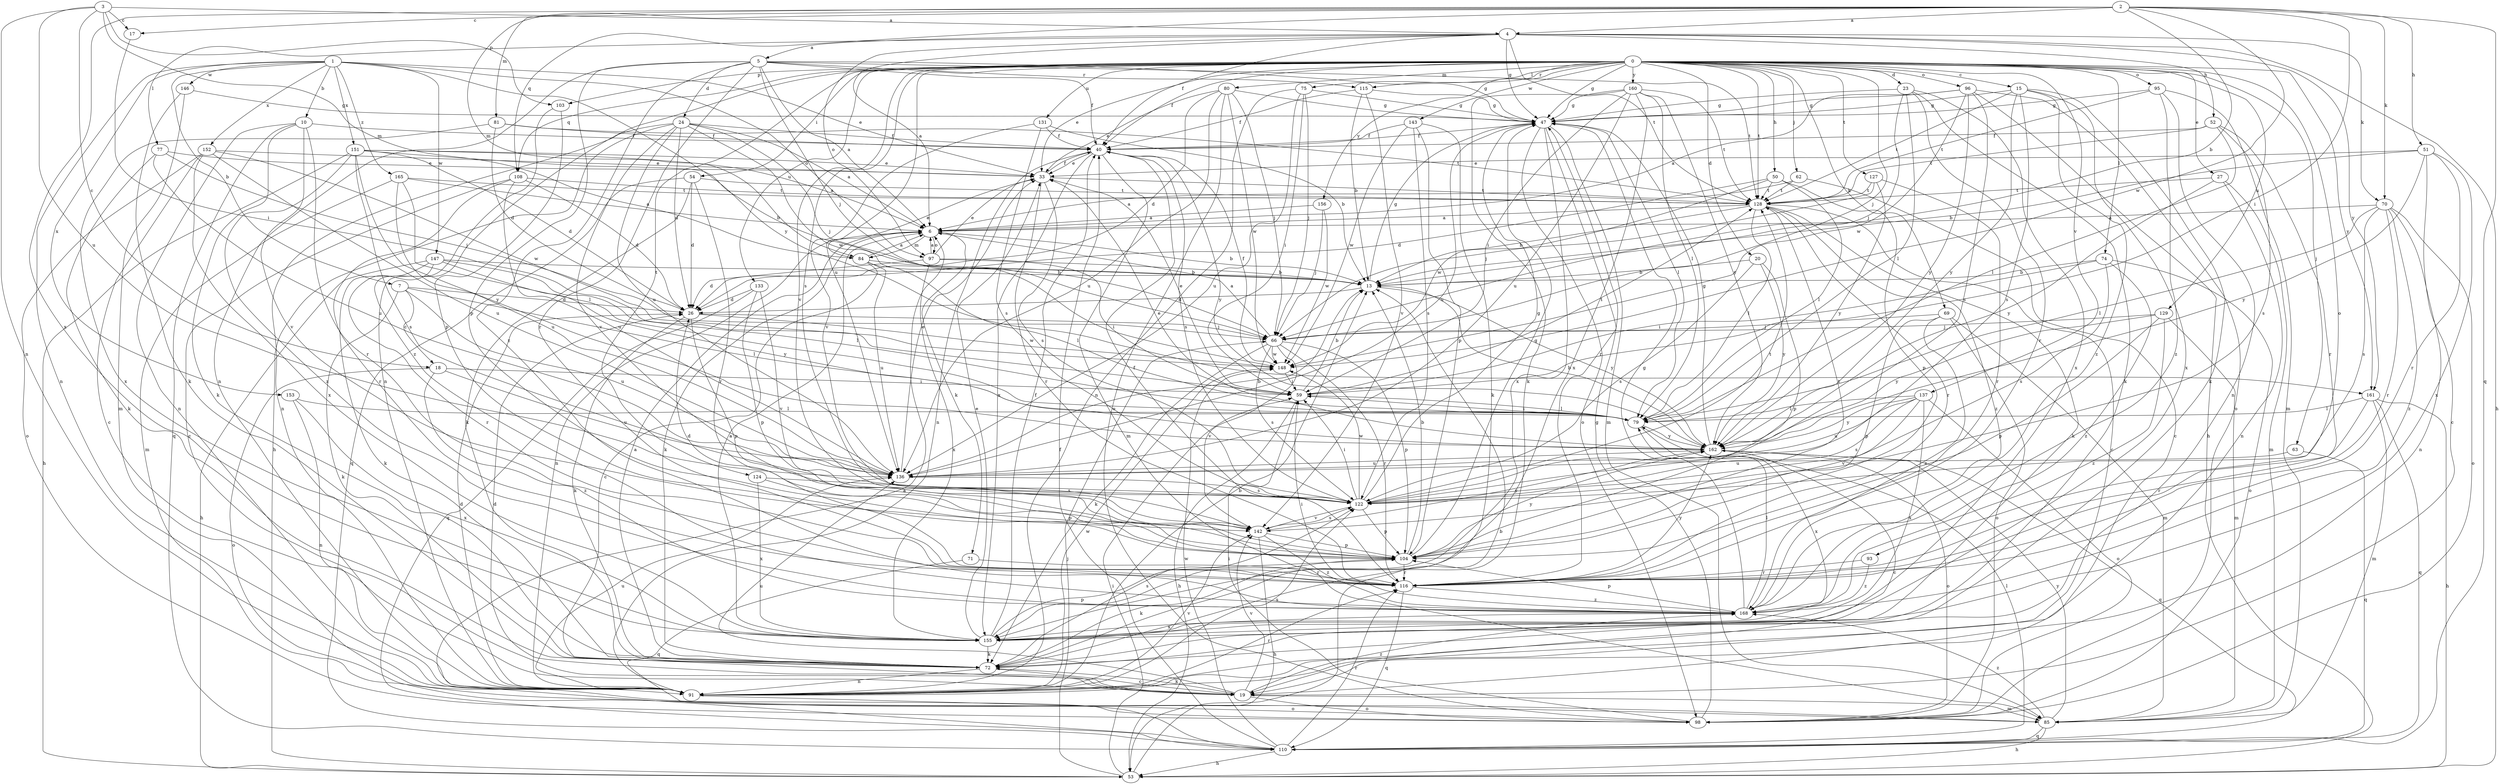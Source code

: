 strict digraph  {
0;
1;
2;
3;
4;
5;
6;
7;
10;
13;
15;
17;
18;
19;
20;
23;
24;
26;
27;
33;
40;
47;
50;
51;
52;
53;
54;
59;
62;
63;
66;
69;
70;
71;
72;
74;
75;
77;
79;
80;
81;
84;
85;
91;
93;
95;
96;
97;
98;
103;
104;
108;
110;
115;
116;
122;
124;
127;
128;
129;
131;
133;
136;
137;
142;
143;
146;
147;
148;
151;
152;
153;
155;
156;
160;
161;
162;
165;
168;
0 -> 15  [label=c];
0 -> 20  [label=d];
0 -> 23  [label=d];
0 -> 27  [label=e];
0 -> 33  [label=e];
0 -> 40  [label=f];
0 -> 47  [label=g];
0 -> 50  [label=h];
0 -> 54  [label=i];
0 -> 62  [label=j];
0 -> 63  [label=j];
0 -> 66  [label=j];
0 -> 69  [label=k];
0 -> 74  [label=l];
0 -> 75  [label=l];
0 -> 80  [label=m];
0 -> 91  [label=n];
0 -> 93  [label=o];
0 -> 95  [label=o];
0 -> 96  [label=o];
0 -> 103  [label=p];
0 -> 108  [label=q];
0 -> 115  [label=r];
0 -> 122  [label=s];
0 -> 124  [label=t];
0 -> 127  [label=t];
0 -> 128  [label=t];
0 -> 129  [label=u];
0 -> 131  [label=u];
0 -> 133  [label=u];
0 -> 136  [label=u];
0 -> 137  [label=v];
0 -> 142  [label=v];
0 -> 143  [label=w];
0 -> 156  [label=y];
0 -> 160  [label=y];
0 -> 161  [label=y];
1 -> 7  [label=b];
1 -> 10  [label=b];
1 -> 33  [label=e];
1 -> 91  [label=n];
1 -> 97  [label=o];
1 -> 146  [label=w];
1 -> 147  [label=w];
1 -> 151  [label=x];
1 -> 152  [label=x];
1 -> 153  [label=x];
1 -> 161  [label=y];
1 -> 165  [label=z];
2 -> 4  [label=a];
2 -> 13  [label=b];
2 -> 17  [label=c];
2 -> 51  [label=h];
2 -> 59  [label=i];
2 -> 70  [label=k];
2 -> 81  [label=m];
2 -> 84  [label=m];
2 -> 108  [label=q];
2 -> 110  [label=q];
2 -> 148  [label=w];
2 -> 155  [label=x];
3 -> 4  [label=a];
3 -> 17  [label=c];
3 -> 18  [label=c];
3 -> 84  [label=m];
3 -> 91  [label=n];
3 -> 103  [label=p];
3 -> 136  [label=u];
4 -> 5  [label=a];
4 -> 6  [label=a];
4 -> 40  [label=f];
4 -> 47  [label=g];
4 -> 52  [label=h];
4 -> 53  [label=h];
4 -> 70  [label=k];
4 -> 77  [label=l];
4 -> 97  [label=o];
4 -> 128  [label=t];
4 -> 161  [label=y];
5 -> 6  [label=a];
5 -> 24  [label=d];
5 -> 40  [label=f];
5 -> 47  [label=g];
5 -> 66  [label=j];
5 -> 91  [label=n];
5 -> 104  [label=p];
5 -> 115  [label=r];
5 -> 116  [label=r];
5 -> 128  [label=t];
5 -> 168  [label=z];
6 -> 13  [label=b];
6 -> 71  [label=k];
6 -> 72  [label=k];
6 -> 84  [label=m];
6 -> 91  [label=n];
6 -> 97  [label=o];
7 -> 18  [label=c];
7 -> 26  [label=d];
7 -> 72  [label=k];
7 -> 79  [label=l];
7 -> 136  [label=u];
10 -> 40  [label=f];
10 -> 72  [label=k];
10 -> 91  [label=n];
10 -> 110  [label=q];
10 -> 116  [label=r];
10 -> 142  [label=v];
13 -> 26  [label=d];
13 -> 47  [label=g];
13 -> 162  [label=y];
15 -> 47  [label=g];
15 -> 72  [label=k];
15 -> 122  [label=s];
15 -> 128  [label=t];
15 -> 155  [label=x];
15 -> 162  [label=y];
15 -> 168  [label=z];
17 -> 59  [label=i];
18 -> 59  [label=i];
18 -> 98  [label=o];
18 -> 136  [label=u];
18 -> 168  [label=z];
19 -> 26  [label=d];
19 -> 72  [label=k];
19 -> 85  [label=m];
19 -> 98  [label=o];
19 -> 136  [label=u];
19 -> 142  [label=v];
19 -> 168  [label=z];
20 -> 13  [label=b];
20 -> 104  [label=p];
20 -> 122  [label=s];
20 -> 162  [label=y];
23 -> 47  [label=g];
23 -> 66  [label=j];
23 -> 72  [label=k];
23 -> 79  [label=l];
23 -> 116  [label=r];
23 -> 155  [label=x];
24 -> 6  [label=a];
24 -> 26  [label=d];
24 -> 40  [label=f];
24 -> 53  [label=h];
24 -> 66  [label=j];
24 -> 91  [label=n];
24 -> 136  [label=u];
24 -> 142  [label=v];
24 -> 148  [label=w];
26 -> 66  [label=j];
26 -> 72  [label=k];
26 -> 104  [label=p];
26 -> 148  [label=w];
27 -> 85  [label=m];
27 -> 91  [label=n];
27 -> 128  [label=t];
27 -> 162  [label=y];
33 -> 40  [label=f];
33 -> 116  [label=r];
33 -> 122  [label=s];
33 -> 128  [label=t];
40 -> 33  [label=e];
40 -> 85  [label=m];
40 -> 91  [label=n];
40 -> 122  [label=s];
40 -> 155  [label=x];
40 -> 162  [label=y];
47 -> 40  [label=f];
47 -> 79  [label=l];
47 -> 85  [label=m];
47 -> 98  [label=o];
47 -> 116  [label=r];
47 -> 136  [label=u];
47 -> 155  [label=x];
50 -> 26  [label=d];
50 -> 79  [label=l];
50 -> 104  [label=p];
50 -> 128  [label=t];
50 -> 148  [label=w];
51 -> 13  [label=b];
51 -> 19  [label=c];
51 -> 33  [label=e];
51 -> 116  [label=r];
51 -> 155  [label=x];
51 -> 162  [label=y];
52 -> 40  [label=f];
52 -> 79  [label=l];
52 -> 116  [label=r];
52 -> 122  [label=s];
52 -> 128  [label=t];
53 -> 13  [label=b];
53 -> 59  [label=i];
53 -> 66  [label=j];
54 -> 26  [label=d];
54 -> 72  [label=k];
54 -> 110  [label=q];
54 -> 116  [label=r];
54 -> 128  [label=t];
59 -> 13  [label=b];
59 -> 33  [label=e];
59 -> 53  [label=h];
59 -> 79  [label=l];
59 -> 128  [label=t];
62 -> 6  [label=a];
62 -> 19  [label=c];
62 -> 128  [label=t];
63 -> 110  [label=q];
63 -> 136  [label=u];
66 -> 6  [label=a];
66 -> 72  [label=k];
66 -> 104  [label=p];
66 -> 116  [label=r];
66 -> 122  [label=s];
66 -> 142  [label=v];
66 -> 148  [label=w];
69 -> 66  [label=j];
69 -> 85  [label=m];
69 -> 98  [label=o];
69 -> 104  [label=p];
69 -> 168  [label=z];
70 -> 6  [label=a];
70 -> 79  [label=l];
70 -> 91  [label=n];
70 -> 98  [label=o];
70 -> 116  [label=r];
70 -> 122  [label=s];
70 -> 168  [label=z];
71 -> 110  [label=q];
71 -> 116  [label=r];
72 -> 6  [label=a];
72 -> 19  [label=c];
72 -> 91  [label=n];
72 -> 122  [label=s];
74 -> 13  [label=b];
74 -> 59  [label=i];
74 -> 98  [label=o];
74 -> 122  [label=s];
74 -> 168  [label=z];
75 -> 47  [label=g];
75 -> 59  [label=i];
75 -> 66  [label=j];
75 -> 91  [label=n];
75 -> 136  [label=u];
77 -> 33  [label=e];
77 -> 66  [label=j];
77 -> 72  [label=k];
77 -> 136  [label=u];
79 -> 59  [label=i];
79 -> 155  [label=x];
79 -> 162  [label=y];
80 -> 26  [label=d];
80 -> 33  [label=e];
80 -> 47  [label=g];
80 -> 66  [label=j];
80 -> 98  [label=o];
80 -> 136  [label=u];
80 -> 148  [label=w];
81 -> 26  [label=d];
81 -> 40  [label=f];
81 -> 128  [label=t];
81 -> 155  [label=x];
84 -> 6  [label=a];
84 -> 13  [label=b];
84 -> 19  [label=c];
84 -> 33  [label=e];
84 -> 79  [label=l];
84 -> 136  [label=u];
85 -> 53  [label=h];
85 -> 110  [label=q];
85 -> 162  [label=y];
85 -> 168  [label=z];
91 -> 13  [label=b];
91 -> 26  [label=d];
91 -> 98  [label=o];
91 -> 116  [label=r];
91 -> 122  [label=s];
91 -> 136  [label=u];
91 -> 142  [label=v];
91 -> 148  [label=w];
93 -> 116  [label=r];
93 -> 168  [label=z];
95 -> 47  [label=g];
95 -> 85  [label=m];
95 -> 91  [label=n];
95 -> 128  [label=t];
95 -> 168  [label=z];
96 -> 6  [label=a];
96 -> 47  [label=g];
96 -> 53  [label=h];
96 -> 98  [label=o];
96 -> 122  [label=s];
96 -> 148  [label=w];
96 -> 162  [label=y];
97 -> 6  [label=a];
97 -> 13  [label=b];
97 -> 26  [label=d];
97 -> 33  [label=e];
97 -> 59  [label=i];
97 -> 155  [label=x];
98 -> 47  [label=g];
98 -> 59  [label=i];
103 -> 104  [label=p];
103 -> 168  [label=z];
104 -> 13  [label=b];
104 -> 26  [label=d];
104 -> 47  [label=g];
104 -> 72  [label=k];
104 -> 116  [label=r];
104 -> 128  [label=t];
104 -> 162  [label=y];
108 -> 19  [label=c];
108 -> 26  [label=d];
108 -> 116  [label=r];
108 -> 128  [label=t];
108 -> 136  [label=u];
110 -> 6  [label=a];
110 -> 40  [label=f];
110 -> 53  [label=h];
110 -> 79  [label=l];
110 -> 116  [label=r];
110 -> 148  [label=w];
115 -> 13  [label=b];
115 -> 40  [label=f];
115 -> 47  [label=g];
115 -> 142  [label=v];
116 -> 40  [label=f];
116 -> 110  [label=q];
116 -> 162  [label=y];
116 -> 168  [label=z];
122 -> 47  [label=g];
122 -> 59  [label=i];
122 -> 104  [label=p];
122 -> 128  [label=t];
122 -> 142  [label=v];
122 -> 148  [label=w];
124 -> 104  [label=p];
124 -> 122  [label=s];
124 -> 155  [label=x];
127 -> 66  [label=j];
127 -> 116  [label=r];
127 -> 128  [label=t];
127 -> 162  [label=y];
128 -> 6  [label=a];
128 -> 13  [label=b];
128 -> 19  [label=c];
128 -> 72  [label=k];
128 -> 79  [label=l];
128 -> 116  [label=r];
128 -> 168  [label=z];
129 -> 66  [label=j];
129 -> 85  [label=m];
129 -> 104  [label=p];
129 -> 162  [label=y];
129 -> 168  [label=z];
131 -> 13  [label=b];
131 -> 40  [label=f];
131 -> 122  [label=s];
131 -> 142  [label=v];
133 -> 26  [label=d];
133 -> 104  [label=p];
133 -> 110  [label=q];
133 -> 142  [label=v];
136 -> 13  [label=b];
136 -> 33  [label=e];
136 -> 122  [label=s];
137 -> 79  [label=l];
137 -> 98  [label=o];
137 -> 122  [label=s];
137 -> 136  [label=u];
137 -> 142  [label=v];
137 -> 155  [label=x];
137 -> 162  [label=y];
142 -> 53  [label=h];
142 -> 104  [label=p];
142 -> 122  [label=s];
142 -> 162  [label=y];
142 -> 168  [label=z];
143 -> 40  [label=f];
143 -> 72  [label=k];
143 -> 104  [label=p];
143 -> 122  [label=s];
143 -> 148  [label=w];
146 -> 47  [label=g];
146 -> 72  [label=k];
146 -> 85  [label=m];
147 -> 13  [label=b];
147 -> 53  [label=h];
147 -> 72  [label=k];
147 -> 79  [label=l];
147 -> 116  [label=r];
147 -> 162  [label=y];
148 -> 40  [label=f];
148 -> 59  [label=i];
151 -> 6  [label=a];
151 -> 13  [label=b];
151 -> 26  [label=d];
151 -> 33  [label=e];
151 -> 53  [label=h];
151 -> 122  [label=s];
151 -> 162  [label=y];
151 -> 168  [label=z];
152 -> 19  [label=c];
152 -> 33  [label=e];
152 -> 98  [label=o];
152 -> 136  [label=u];
152 -> 148  [label=w];
152 -> 155  [label=x];
153 -> 79  [label=l];
153 -> 91  [label=n];
153 -> 155  [label=x];
155 -> 6  [label=a];
155 -> 33  [label=e];
155 -> 40  [label=f];
155 -> 72  [label=k];
155 -> 104  [label=p];
156 -> 6  [label=a];
156 -> 66  [label=j];
156 -> 148  [label=w];
160 -> 47  [label=g];
160 -> 59  [label=i];
160 -> 72  [label=k];
160 -> 79  [label=l];
160 -> 128  [label=t];
160 -> 136  [label=u];
160 -> 155  [label=x];
160 -> 162  [label=y];
161 -> 53  [label=h];
161 -> 79  [label=l];
161 -> 85  [label=m];
161 -> 110  [label=q];
161 -> 116  [label=r];
162 -> 13  [label=b];
162 -> 19  [label=c];
162 -> 33  [label=e];
162 -> 47  [label=g];
162 -> 98  [label=o];
162 -> 110  [label=q];
162 -> 136  [label=u];
165 -> 6  [label=a];
165 -> 79  [label=l];
165 -> 85  [label=m];
165 -> 128  [label=t];
165 -> 136  [label=u];
168 -> 47  [label=g];
168 -> 59  [label=i];
168 -> 79  [label=l];
168 -> 104  [label=p];
168 -> 155  [label=x];
}
